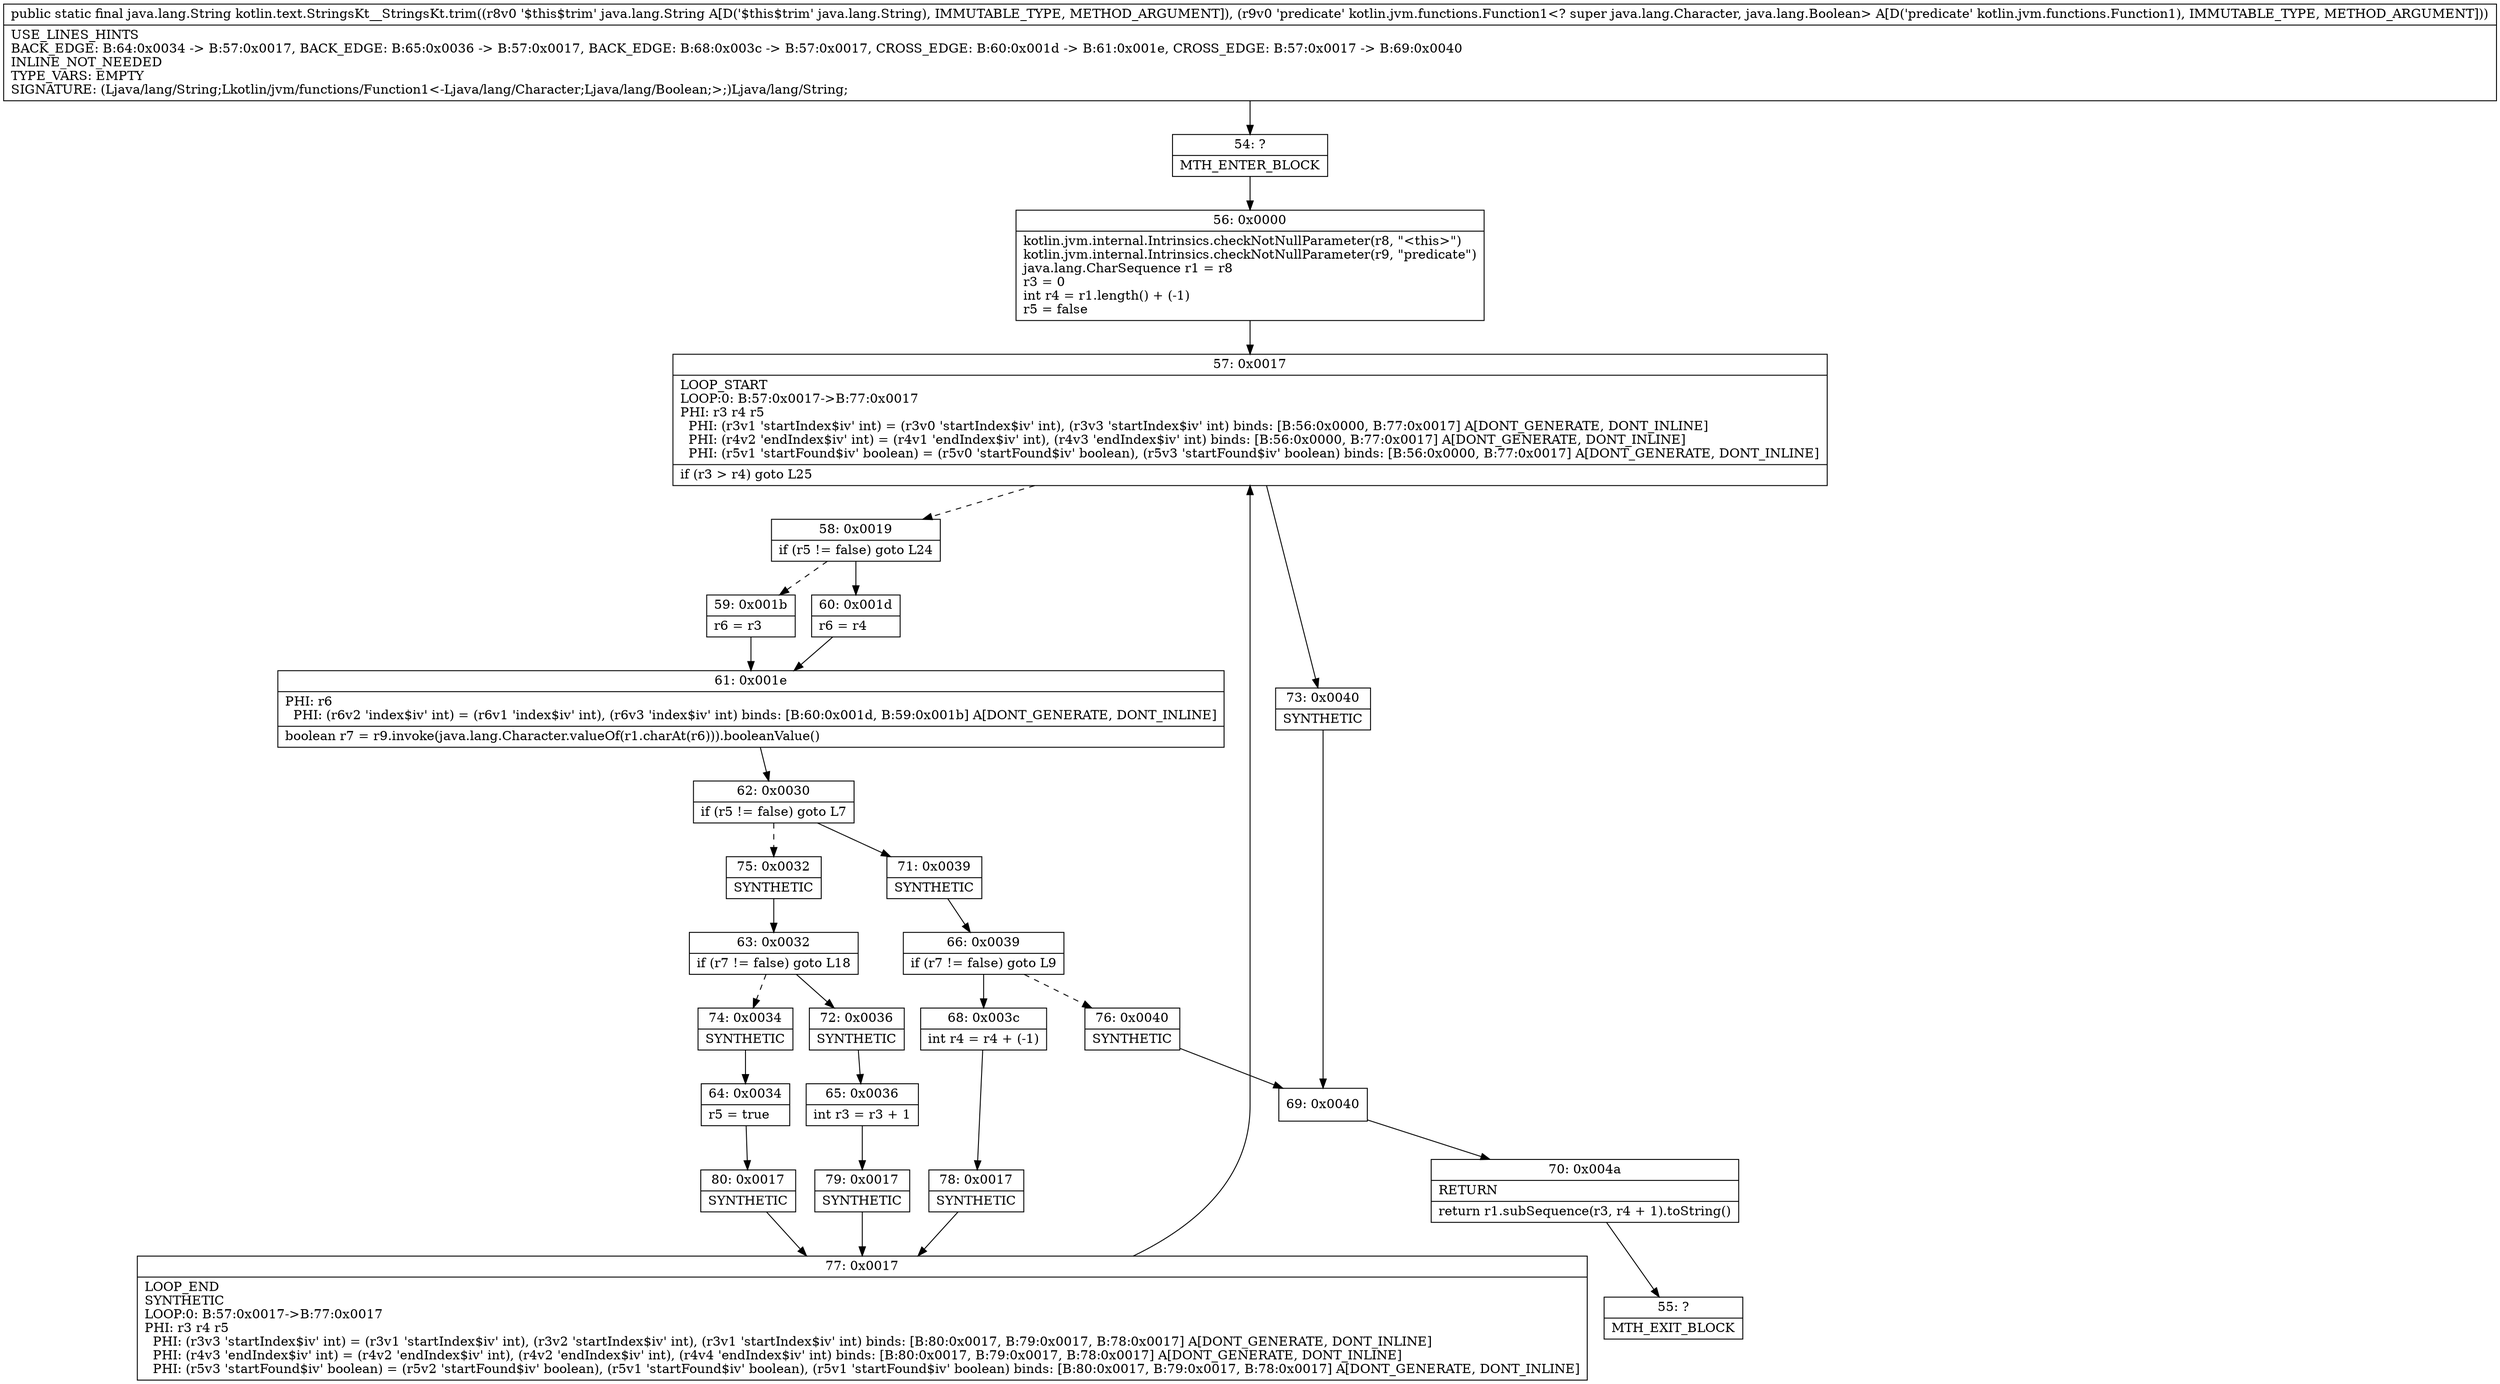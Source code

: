 digraph "CFG forkotlin.text.StringsKt__StringsKt.trim(Ljava\/lang\/String;Lkotlin\/jvm\/functions\/Function1;)Ljava\/lang\/String;" {
Node_54 [shape=record,label="{54\:\ ?|MTH_ENTER_BLOCK\l}"];
Node_56 [shape=record,label="{56\:\ 0x0000|kotlin.jvm.internal.Intrinsics.checkNotNullParameter(r8, \"\<this\>\")\lkotlin.jvm.internal.Intrinsics.checkNotNullParameter(r9, \"predicate\")\ljava.lang.CharSequence r1 = r8\lr3 = 0\lint r4 = r1.length() + (\-1)\lr5 = false\l}"];
Node_57 [shape=record,label="{57\:\ 0x0017|LOOP_START\lLOOP:0: B:57:0x0017\-\>B:77:0x0017\lPHI: r3 r4 r5 \l  PHI: (r3v1 'startIndex$iv' int) = (r3v0 'startIndex$iv' int), (r3v3 'startIndex$iv' int) binds: [B:56:0x0000, B:77:0x0017] A[DONT_GENERATE, DONT_INLINE]\l  PHI: (r4v2 'endIndex$iv' int) = (r4v1 'endIndex$iv' int), (r4v3 'endIndex$iv' int) binds: [B:56:0x0000, B:77:0x0017] A[DONT_GENERATE, DONT_INLINE]\l  PHI: (r5v1 'startFound$iv' boolean) = (r5v0 'startFound$iv' boolean), (r5v3 'startFound$iv' boolean) binds: [B:56:0x0000, B:77:0x0017] A[DONT_GENERATE, DONT_INLINE]\l|if (r3 \> r4) goto L25\l}"];
Node_58 [shape=record,label="{58\:\ 0x0019|if (r5 != false) goto L24\l}"];
Node_59 [shape=record,label="{59\:\ 0x001b|r6 = r3\l}"];
Node_61 [shape=record,label="{61\:\ 0x001e|PHI: r6 \l  PHI: (r6v2 'index$iv' int) = (r6v1 'index$iv' int), (r6v3 'index$iv' int) binds: [B:60:0x001d, B:59:0x001b] A[DONT_GENERATE, DONT_INLINE]\l|boolean r7 = r9.invoke(java.lang.Character.valueOf(r1.charAt(r6))).booleanValue()\l}"];
Node_62 [shape=record,label="{62\:\ 0x0030|if (r5 != false) goto L7\l}"];
Node_71 [shape=record,label="{71\:\ 0x0039|SYNTHETIC\l}"];
Node_66 [shape=record,label="{66\:\ 0x0039|if (r7 != false) goto L9\l}"];
Node_68 [shape=record,label="{68\:\ 0x003c|int r4 = r4 + (\-1)\l}"];
Node_78 [shape=record,label="{78\:\ 0x0017|SYNTHETIC\l}"];
Node_77 [shape=record,label="{77\:\ 0x0017|LOOP_END\lSYNTHETIC\lLOOP:0: B:57:0x0017\-\>B:77:0x0017\lPHI: r3 r4 r5 \l  PHI: (r3v3 'startIndex$iv' int) = (r3v1 'startIndex$iv' int), (r3v2 'startIndex$iv' int), (r3v1 'startIndex$iv' int) binds: [B:80:0x0017, B:79:0x0017, B:78:0x0017] A[DONT_GENERATE, DONT_INLINE]\l  PHI: (r4v3 'endIndex$iv' int) = (r4v2 'endIndex$iv' int), (r4v2 'endIndex$iv' int), (r4v4 'endIndex$iv' int) binds: [B:80:0x0017, B:79:0x0017, B:78:0x0017] A[DONT_GENERATE, DONT_INLINE]\l  PHI: (r5v3 'startFound$iv' boolean) = (r5v2 'startFound$iv' boolean), (r5v1 'startFound$iv' boolean), (r5v1 'startFound$iv' boolean) binds: [B:80:0x0017, B:79:0x0017, B:78:0x0017] A[DONT_GENERATE, DONT_INLINE]\l}"];
Node_76 [shape=record,label="{76\:\ 0x0040|SYNTHETIC\l}"];
Node_69 [shape=record,label="{69\:\ 0x0040}"];
Node_70 [shape=record,label="{70\:\ 0x004a|RETURN\l|return r1.subSequence(r3, r4 + 1).toString()\l}"];
Node_55 [shape=record,label="{55\:\ ?|MTH_EXIT_BLOCK\l}"];
Node_75 [shape=record,label="{75\:\ 0x0032|SYNTHETIC\l}"];
Node_63 [shape=record,label="{63\:\ 0x0032|if (r7 != false) goto L18\l}"];
Node_72 [shape=record,label="{72\:\ 0x0036|SYNTHETIC\l}"];
Node_65 [shape=record,label="{65\:\ 0x0036|int r3 = r3 + 1\l}"];
Node_79 [shape=record,label="{79\:\ 0x0017|SYNTHETIC\l}"];
Node_74 [shape=record,label="{74\:\ 0x0034|SYNTHETIC\l}"];
Node_64 [shape=record,label="{64\:\ 0x0034|r5 = true\l}"];
Node_80 [shape=record,label="{80\:\ 0x0017|SYNTHETIC\l}"];
Node_60 [shape=record,label="{60\:\ 0x001d|r6 = r4\l}"];
Node_73 [shape=record,label="{73\:\ 0x0040|SYNTHETIC\l}"];
MethodNode[shape=record,label="{public static final java.lang.String kotlin.text.StringsKt__StringsKt.trim((r8v0 '$this$trim' java.lang.String A[D('$this$trim' java.lang.String), IMMUTABLE_TYPE, METHOD_ARGUMENT]), (r9v0 'predicate' kotlin.jvm.functions.Function1\<? super java.lang.Character, java.lang.Boolean\> A[D('predicate' kotlin.jvm.functions.Function1), IMMUTABLE_TYPE, METHOD_ARGUMENT]))  | USE_LINES_HINTS\lBACK_EDGE: B:64:0x0034 \-\> B:57:0x0017, BACK_EDGE: B:65:0x0036 \-\> B:57:0x0017, BACK_EDGE: B:68:0x003c \-\> B:57:0x0017, CROSS_EDGE: B:60:0x001d \-\> B:61:0x001e, CROSS_EDGE: B:57:0x0017 \-\> B:69:0x0040\lINLINE_NOT_NEEDED\lTYPE_VARS: EMPTY\lSIGNATURE: (Ljava\/lang\/String;Lkotlin\/jvm\/functions\/Function1\<\-Ljava\/lang\/Character;Ljava\/lang\/Boolean;\>;)Ljava\/lang\/String;\l}"];
MethodNode -> Node_54;Node_54 -> Node_56;
Node_56 -> Node_57;
Node_57 -> Node_58[style=dashed];
Node_57 -> Node_73;
Node_58 -> Node_59[style=dashed];
Node_58 -> Node_60;
Node_59 -> Node_61;
Node_61 -> Node_62;
Node_62 -> Node_71;
Node_62 -> Node_75[style=dashed];
Node_71 -> Node_66;
Node_66 -> Node_68;
Node_66 -> Node_76[style=dashed];
Node_68 -> Node_78;
Node_78 -> Node_77;
Node_77 -> Node_57;
Node_76 -> Node_69;
Node_69 -> Node_70;
Node_70 -> Node_55;
Node_75 -> Node_63;
Node_63 -> Node_72;
Node_63 -> Node_74[style=dashed];
Node_72 -> Node_65;
Node_65 -> Node_79;
Node_79 -> Node_77;
Node_74 -> Node_64;
Node_64 -> Node_80;
Node_80 -> Node_77;
Node_60 -> Node_61;
Node_73 -> Node_69;
}

